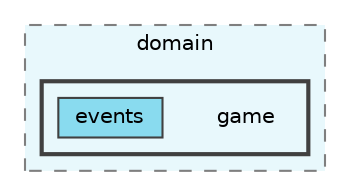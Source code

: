 digraph "src/main/java/domain/game"
{
 // LATEX_PDF_SIZE
  bgcolor="transparent";
  edge [fontname=Helvetica,fontsize=10,labelfontname=Helvetica,labelfontsize=10];
  node [fontname=Helvetica,fontsize=10,shape=box,height=0.2,width=0.4];
  compound=true
  subgraph clusterdir_d89dd4b49a1568deadad29da47c05b8d {
    graph [ bgcolor="#e8f8fc", pencolor="grey50", label="domain", fontname=Helvetica,fontsize=10 style="filled,dashed", URL="dir_d89dd4b49a1568deadad29da47c05b8d.html",tooltip=""]
  subgraph clusterdir_febb9d986d984a10f9342ea99799c2cf {
    graph [ bgcolor="#e8f8fc", pencolor="grey25", label="", fontname=Helvetica,fontsize=10 style="filled,bold", URL="dir_febb9d986d984a10f9342ea99799c2cf.html",tooltip=""]
    dir_febb9d986d984a10f9342ea99799c2cf [shape=plaintext, label="game"];
  dir_34f08e84611242c3a6fe6c3291f86c13 [label="events", fillcolor="#89dbef", color="grey25", style="filled", URL="dir_34f08e84611242c3a6fe6c3291f86c13.html",tooltip=""];
  }
  }
}
